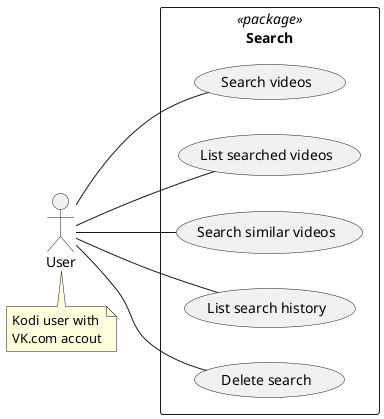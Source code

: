 @startuml
left to right direction

'user
actor "User" as user
note "Kodi user with\nVK.com accout" as n
    user . n

'search
rectangle "Search" <<package>> {
    user -- (Search videos)
    user -- (List searched videos)
    user -- (Search similar videos)
    user -- (List search history)
    user -- (Delete search)
}

@enduml